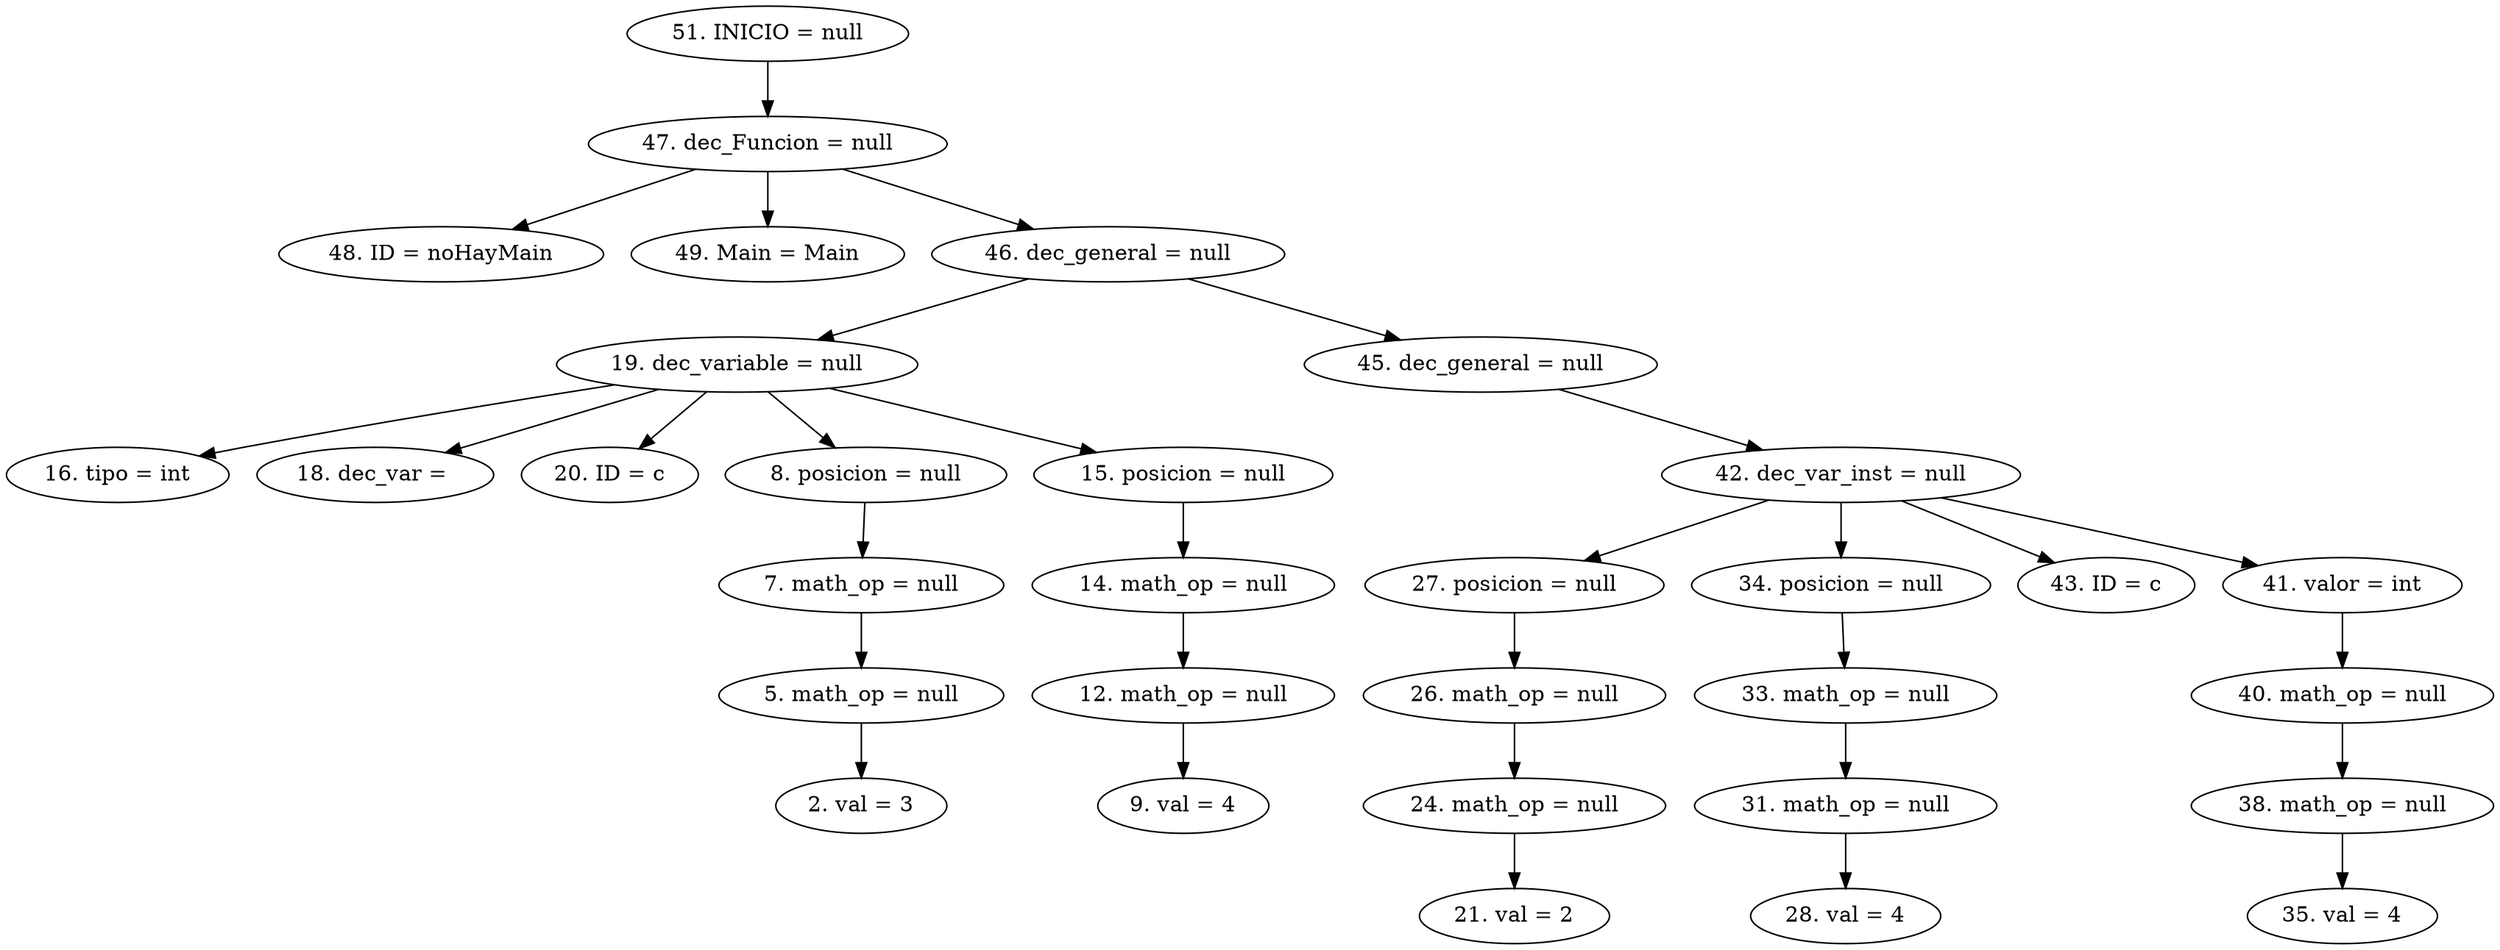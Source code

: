 digraph G {
"51. INICIO = null"->"47. dec_Funcion = null"
"47. dec_Funcion = null"->"48. ID = noHayMain"
"47. dec_Funcion = null"->"49. Main = Main"
"47. dec_Funcion = null"->"46. dec_general = null"
"46. dec_general = null"->"19. dec_variable = null"
"19. dec_variable = null"->"16. tipo = int"
"19. dec_variable = null"->"18. dec_var = "
"19. dec_variable = null"->"20. ID = c"
"19. dec_variable = null"->"8. posicion = null"
"8. posicion = null"->"7. math_op = null"
"7. math_op = null"->"5. math_op = null"
"5. math_op = null"->"2. val = 3"
"19. dec_variable = null"->"15. posicion = null"
"15. posicion = null"->"14. math_op = null"
"14. math_op = null"->"12. math_op = null"
"12. math_op = null"->"9. val = 4"
"46. dec_general = null"->"45. dec_general = null"
"45. dec_general = null"->"42. dec_var_inst = null"
"42. dec_var_inst = null"->"27. posicion = null"
"27. posicion = null"->"26. math_op = null"
"26. math_op = null"->"24. math_op = null"
"24. math_op = null"->"21. val = 2"
"42. dec_var_inst = null"->"34. posicion = null"
"34. posicion = null"->"33. math_op = null"
"33. math_op = null"->"31. math_op = null"
"31. math_op = null"->"28. val = 4"
"42. dec_var_inst = null"->"43. ID = c"
"42. dec_var_inst = null"->"41. valor = int"
"41. valor = int"->"40. math_op = null"
"40. math_op = null"->"38. math_op = null"
"38. math_op = null"->"35. val = 4"


}
